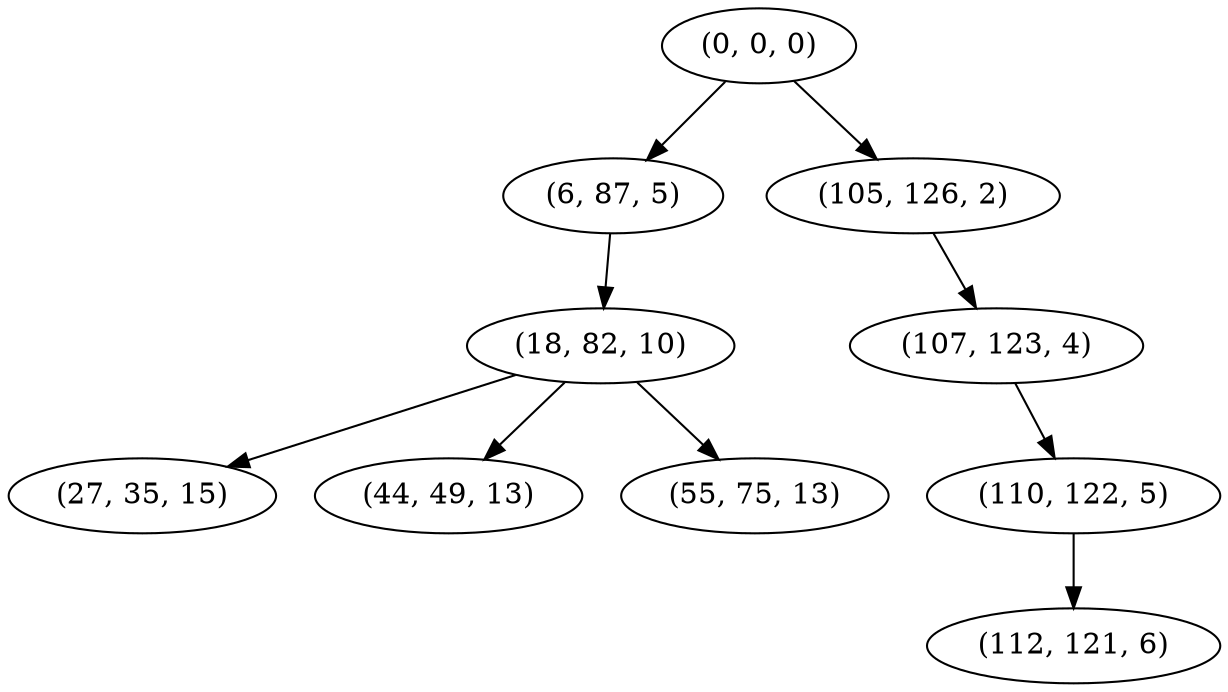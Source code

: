 digraph tree {
    "(0, 0, 0)";
    "(6, 87, 5)";
    "(18, 82, 10)";
    "(27, 35, 15)";
    "(44, 49, 13)";
    "(55, 75, 13)";
    "(105, 126, 2)";
    "(107, 123, 4)";
    "(110, 122, 5)";
    "(112, 121, 6)";
    "(0, 0, 0)" -> "(6, 87, 5)";
    "(0, 0, 0)" -> "(105, 126, 2)";
    "(6, 87, 5)" -> "(18, 82, 10)";
    "(18, 82, 10)" -> "(27, 35, 15)";
    "(18, 82, 10)" -> "(44, 49, 13)";
    "(18, 82, 10)" -> "(55, 75, 13)";
    "(105, 126, 2)" -> "(107, 123, 4)";
    "(107, 123, 4)" -> "(110, 122, 5)";
    "(110, 122, 5)" -> "(112, 121, 6)";
}
